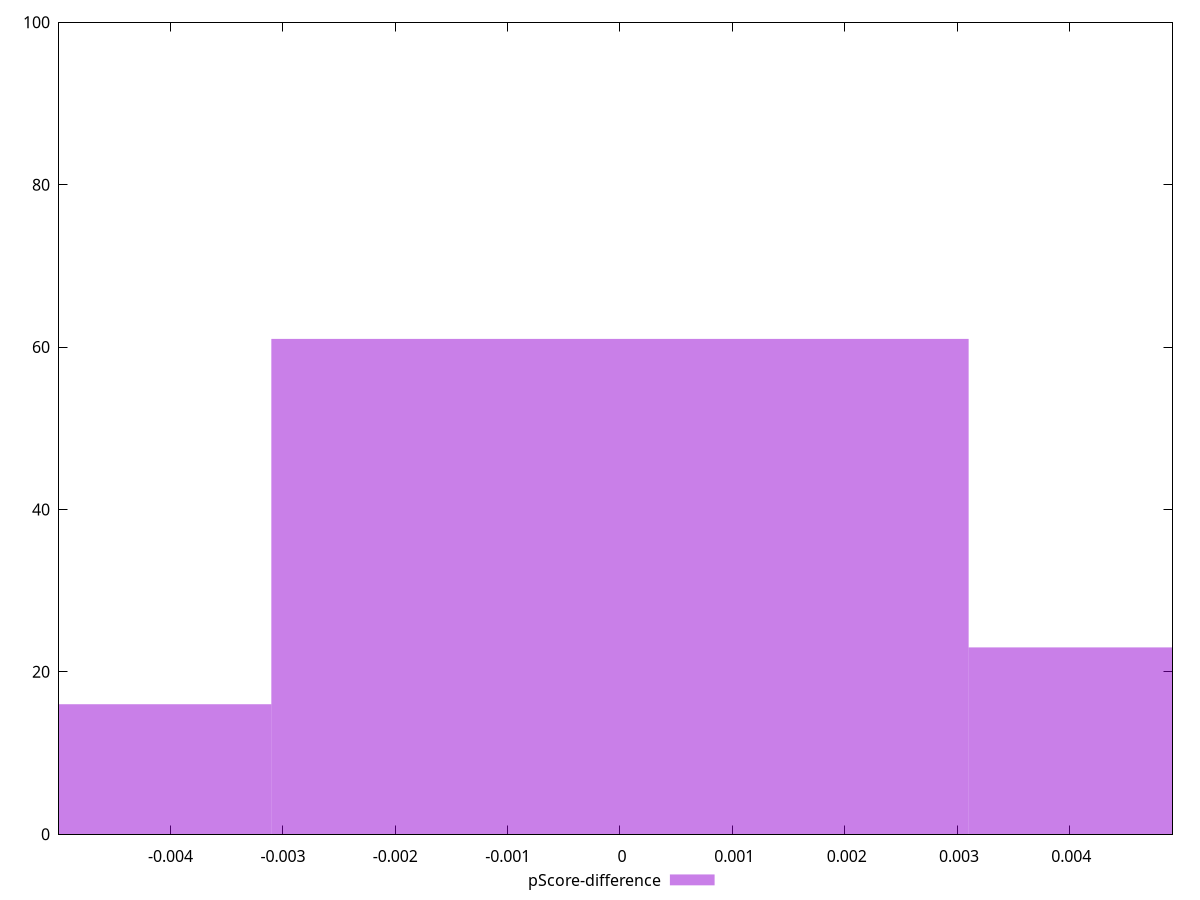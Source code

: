 reset

$pScoreDifference <<EOF
0 61
0.006207108871346843 23
-0.006207108871346843 16
EOF

set key outside below
set boxwidth 0.006207108871346843
set xrange [-0.004993588851631037:0.0049181813165208865]
set yrange [0:100]
set trange [0:100]
set style fill transparent solid 0.5 noborder
set terminal svg size 640, 490 enhanced background rgb 'white'
set output "reprap/first-contentful-paint/samples/pages+cached+noexternal+nomedia+nocss/pScore-difference/histogram.svg"

plot $pScoreDifference title "pScore-difference" with boxes

reset
